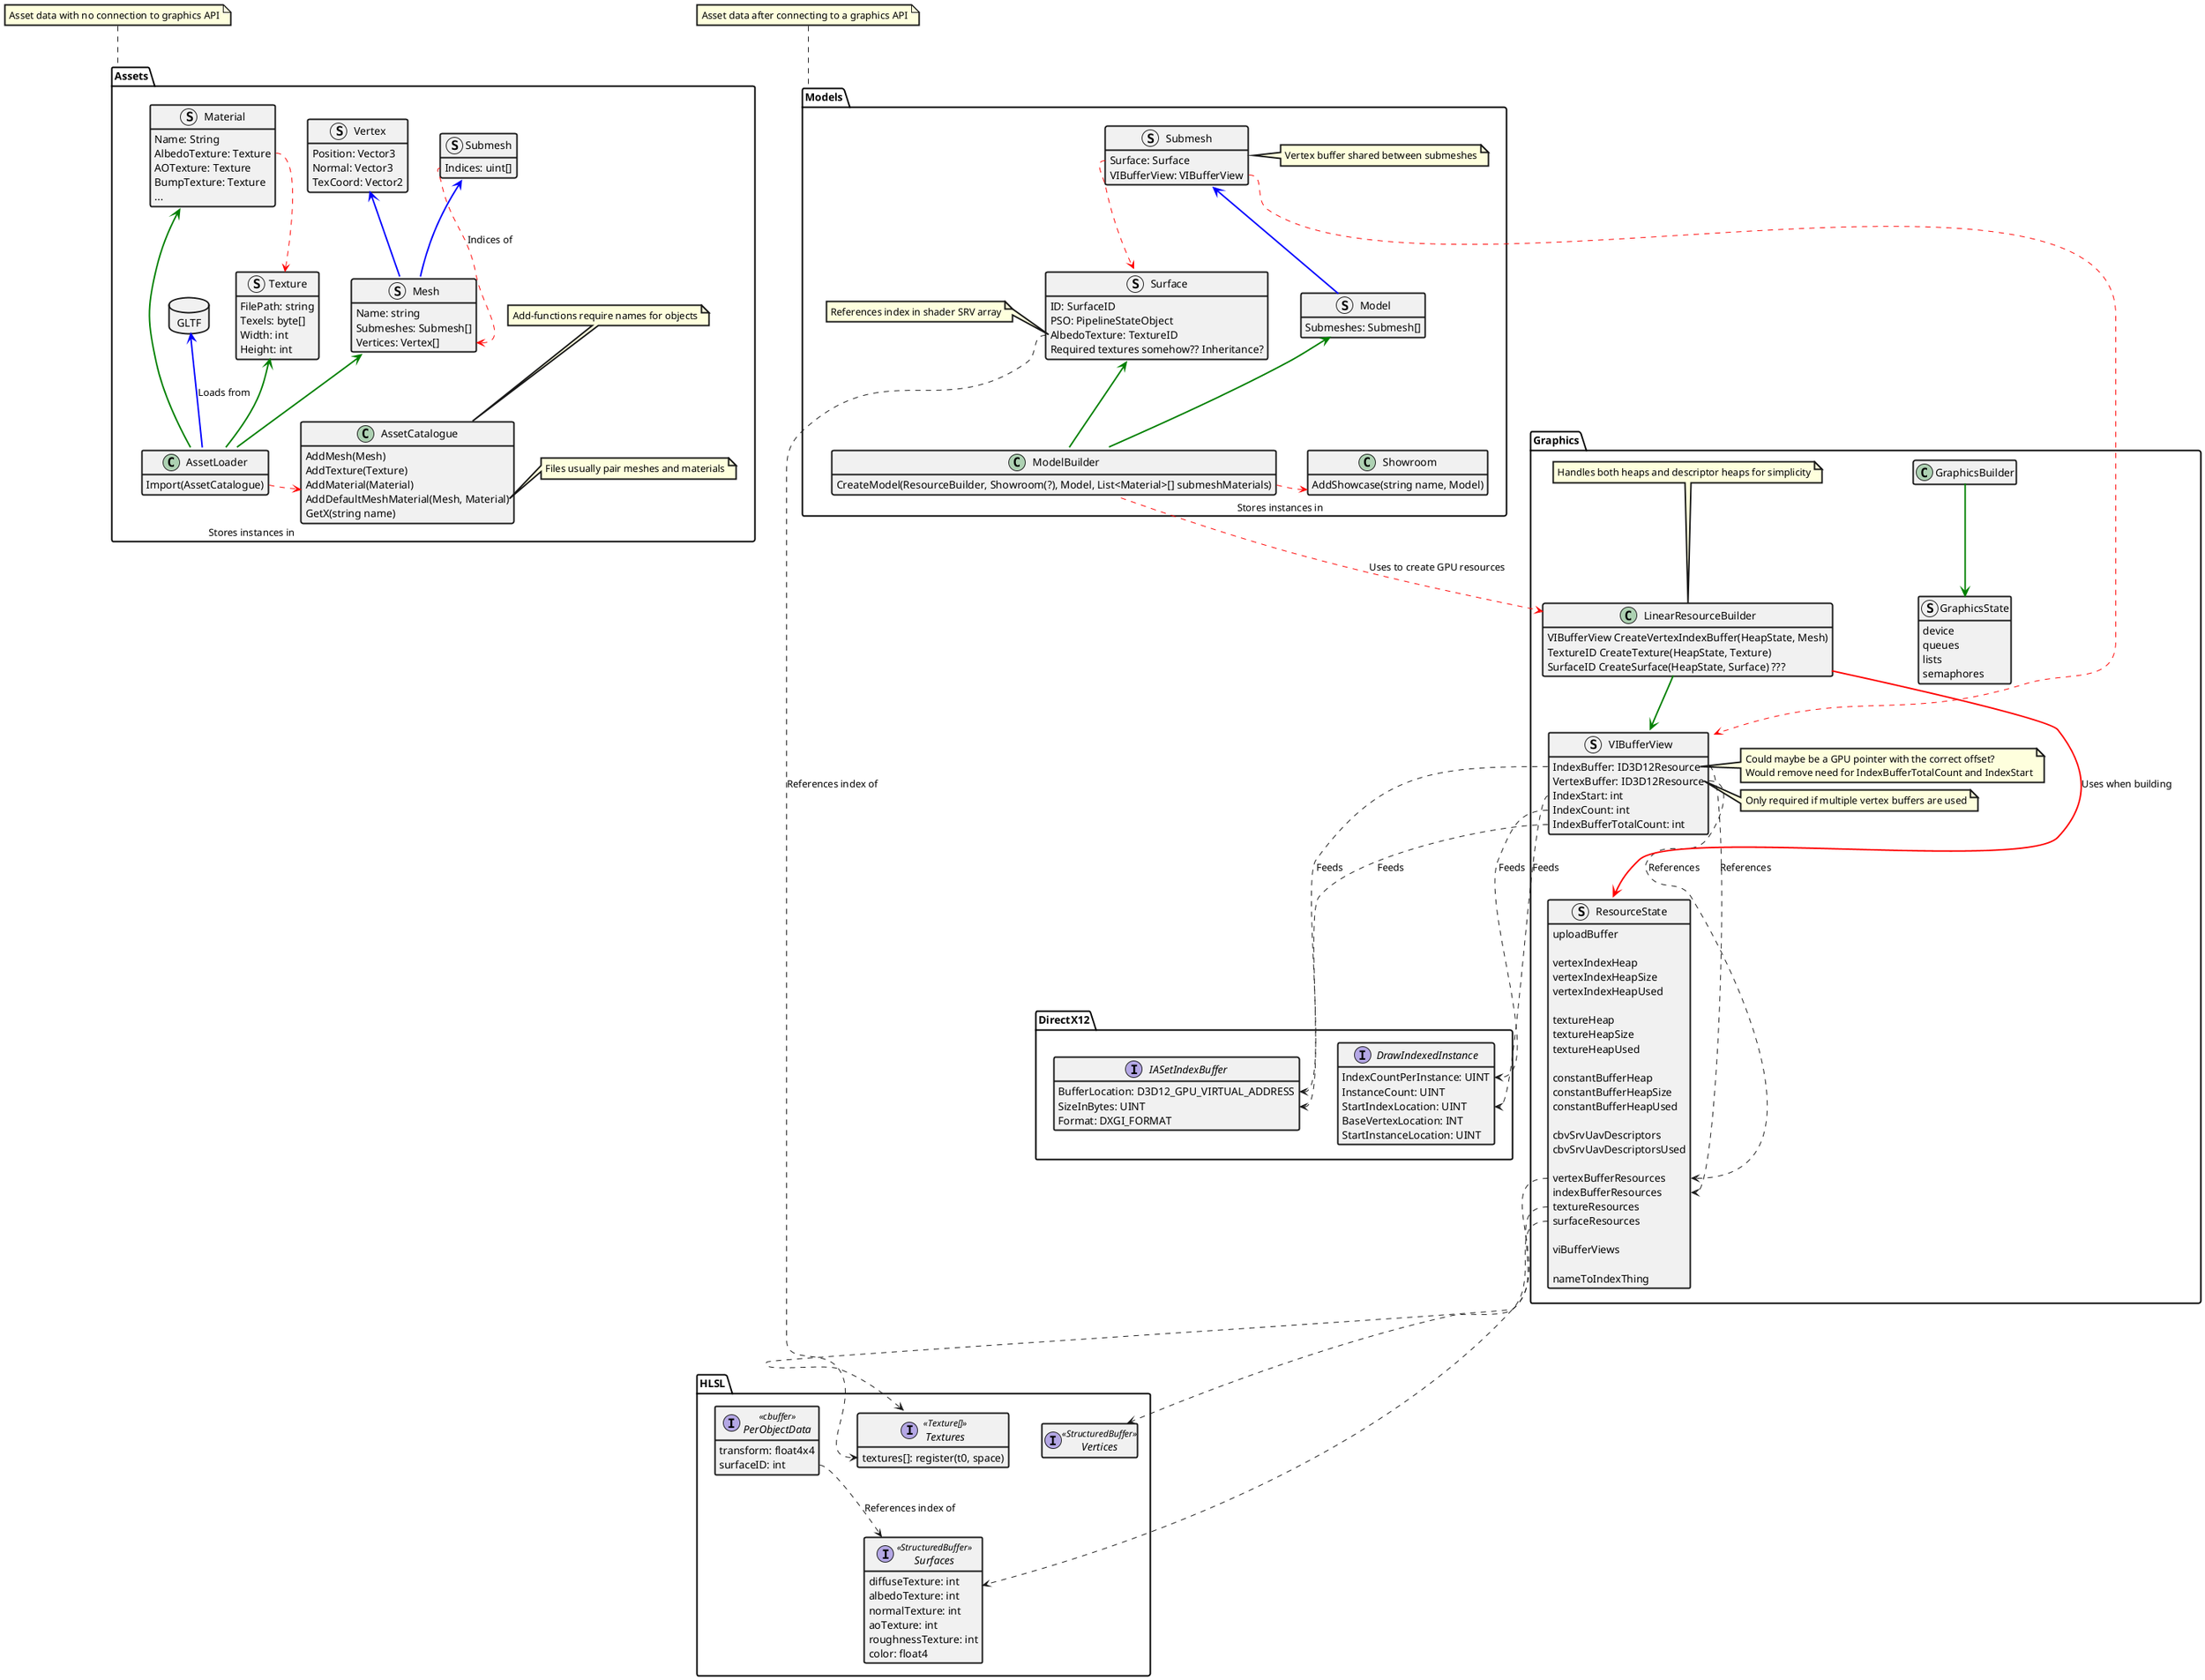 @startuml Architecture

allowmixing

'skinparam Linetype ortho
'skinparam Linetype polyline
hide empty members

<style>
    LineThickness 2
}
</style>

package DirectX12 {
    interface "DrawIndexedInstance" {
        IndexCountPerInstance: UINT
        InstanceCount: UINT
        StartIndexLocation: UINT
        BaseVertexLocation: INT
        StartInstanceLocation: UINT
    }
    interface "IASetIndexBuffer" {
        BufferLocation: D3D12_GPU_VIRTUAL_ADDRESS
        SizeInBytes: UINT
        Format: DXGI_FORMAT
    }
}

package "Assets" {
    struct Vertex {
        Position: Vector3
        Normal: Vector3
        TexCoord: Vector2
    }
    struct Submesh {
        Indices: uint[]
    }
    struct Mesh {
        Name: string
        Submeshes: Submesh[]
        Vertices: Vertex[]
    }
    struct Texture {
        FilePath: string
        Texels: byte[]
        Width: int
        Height: int
    }
    struct Material {
        Name: String
        AlbedoTexture: Texture
        AOTexture: Texture
        BumpTexture: Texture
        ...
    }
    database GLTF
    class AssetLoader {
        Import(AssetCatalogue)
    }
    class AssetCatalogue {
        AddMesh(Mesh)
        AddTexture(Texture)
        AddMaterial(Material)
        AddDefaultMeshMaterial(Mesh, Material)
        GetX(string name)
    }
    note top of AssetCatalogue: Add-functions require names for objects
    note right of AssetCatalogue::AddDefaultMeshMaterial
        Files usually pair meshes and materials
    end note

    ' Meshes
    Mesh -[#blue]u-> Submesh
    Mesh -[#blue]u-> Vertex
    Submesh::Indices .[#red].> Mesh::Vertices: Indices of

    ' Textures
    Material::Texture .[#red].> Texture


    AssetLoader -[#blue]u-> GLTF: Loads from
    AssetLoader -[#green]u-> Mesh
    AssetLoader -[#green]u-> Material
    AssetLoader -[#green]u-> Texture
    AssetLoader::Import "Stores instances in" .[#red]r.> AssetCatalogue
}
note top of Assets: Asset data with no connection to graphics API

package HLSL {
    interface Surfaces <<StructuredBuffer>> {
        diffuseTexture: int
        albedoTexture: int
        normalTexture: int
        aoTexture: int
        roughnessTexture: int
        color: float4
    }

    interface Textures <<Texture[]>> {
        textures[]: register(t0, space)
    }

    interface Vertices <<StructuredBuffer>> {
    }

    interface PerObjectData <<cbuffer>> {
        transform: float4x4
        surfaceID: int
    }

    PerObjectData::surfaceID ..> Surfaces: References index of
}

package "Models" {
    struct Submesh {
        Surface: Surface
        VIBufferView: VIBufferView
    }
    note right of Submesh: Vertex buffer shared between submeshes
    struct Model {
        Submeshes: Submesh[]
    }
    struct Surface {
        ID: SurfaceID
        PSO: PipelineStateObject
        AlbedoTexture: TextureID
        Required textures somehow?? Inheritance?
    }
    note left of Surface::AlbedoTexture
        References index in shader SRV array
    end note
    Surface::AlbedoTexture ..> Textures::textures: References index of
    class ModelBuilder {
        CreateModel(ResourceBuilder, Showroom(?), Model, List<Material>[] submeshMaterials)
    }
    class Showroom {
        AddShowcase(string name, Model)
    }

    Model -[#blue]u-> Submesh

    ModelBuilder -[#green]u-> Model
    ModelBuilder -[#green]u-> Surface
    ModelBuilder::CreateModel "Stores instances in" .[#red]r.> Showroom

    Submesh::Surface .[#red].> Surface
}
note top of Models: Asset data after connecting to a graphics API

package Graphics {
    struct ResourceState {
        uploadBuffer

        vertexIndexHeap
        vertexIndexHeapSize
        vertexIndexHeapUsed

        textureHeap
        textureHeapSize
        textureHeapUsed

        constantBufferHeap
        constantBufferHeapSize
        constantBufferHeapUsed

        cbvSrvUavDescriptors
        cbvSrvUavDescriptorsUsed

        vertexBufferResources
        indexBufferResources
        textureResources
        surfaceResources

        viBufferViews

        nameToIndexThing
    }

    struct VIBufferView {
        IndexBuffer: ID3D12Resource
        VertexBuffer: ID3D12Resource
        IndexStart: int
        IndexCount: int
        IndexBufferTotalCount: int
    }
    note right of VIBufferView::IndexBuffer
        Could maybe be a GPU pointer with the correct offset?
        Would remove need for IndexBufferTotalCount and IndexStart
    end note
    note right of VIBufferView::VertexBuffer
        Only required if multiple vertex buffers are used
    end note

    VIBufferView::IndexCount ..> DrawIndexedInstance::IndexCountPerInstance: Feeds
    VIBufferView::IndexStart ..> DrawIndexedInstance::StartIndexLocation: Feeds
    VIBufferView::IndexBufferTotalCount ..> IASetIndexBuffer::SizeInBytes: Feeds
    VIBufferView::IndexBuffer ..> IASetIndexBuffer::BufferLocation: Feeds

    VIBufferView::VertexBuffer ..> ResourceState::vertexBufferResources: References
    VIBufferView::IndexBuffer ..> ResourceState::indexBufferResources: References

    ResourceState::textureResources ...> Textures
    ResourceState::surfaceResources ...> Surfaces
    ResourceState::vertexBufferResources ...> Vertices

    class LinearResourceBuilder {
        VIBufferView CreateVertexIndexBuffer(HeapState, Mesh)
        TextureID CreateTexture(HeapState, Texture)
        SurfaceID CreateSurface(HeapState, Surface) ???
    }
    note top of LinearResourceBuilder: Handles both heaps and descriptor heaps for simplicity

    LinearResourceBuilder -[#red]-> ResourceState: Uses when building
    LinearResourceBuilder -[#green]-> VIBufferView

    struct GraphicsState {
        device
        queues
        lists
        semaphores
    }
    class GraphicsBuilder {
    }
    GraphicsBuilder -[#green]-> GraphicsState

    Models.Submesh::VIBufferView .[#red].> VIBufferView
}


ModelBuilder .[#red].> LinearResourceBuilder: Uses to create GPU resources

@enduml
